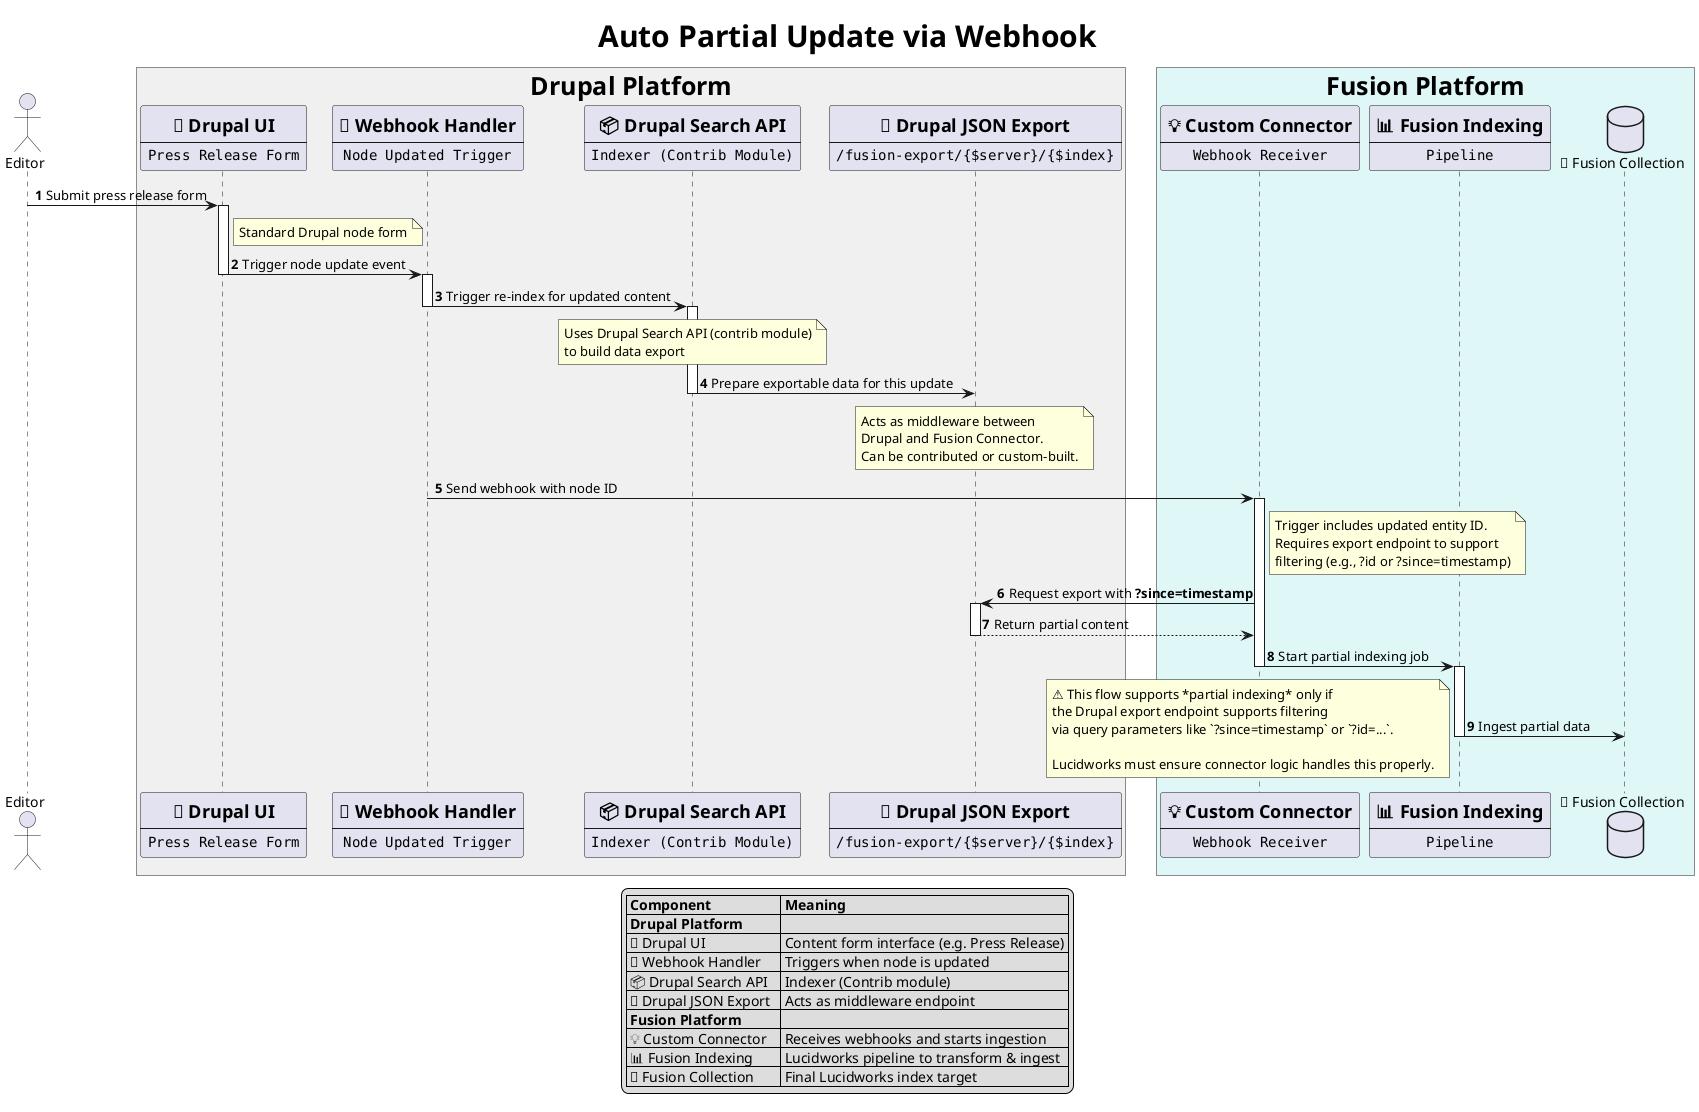 @startuml

/' 
@id: ING-005
@file: ING-005--custom-auto-webhook.puml
@title: Auto Partial Update via Webhook
@type: sequence
@description: Shows how a content editor submits a form in Drupal, which triggers a webhook to Lucidworks to perform partial indexing.
@related: ING-004, ING-006

🛠 Auto Partial Update via Webhook

Scenario:
1. A content editor submits a press release form in Drupal UI.
2. Drupal triggers a node update event, which the webhook handler listens for.
3. The system reindexes the updated content using the Drupal Search API.
4. Drupal JSON Export prepares the exportable payload.
5. A webhook is sent to Lucidworks with the updated entity ID.
6. Lucidworks fetches the updated data using ?since=timestamp or ?id=
7. Fusion indexing pipeline starts and ingests the partial data into the Fusion Collection.

Requirements:
• Use actor for Editor.
• Use participants for Drupal UI, Webhook Handler, Drupal Search API, Drupal JSON Export, Custom Connector, Indexing Pipeline, and Fusion Collection.
• Highlight Search API as a contrib module.
• Mention that JSON Export can be custom or contributed.
• Emphasize that partial indexing requires query param support.
• Style via `<style>` block for consistency.
'/

<style>
  title {
    FontSize 30
  }
  box {
    FontSize 25
    .drupalPlatform {
      BackgroundColor #F0F0F0
    }
    .fusionPlatform {
      BackgroundColor #E0F7F7
    }
  }
</style>

title Auto Partial Update via Webhook

autonumber

actor Editor

box "Drupal Platform" <<drupalPlatform>>
  participant DrupalUI [
    =📝 Drupal UI
    ----
    ""Press Release Form""
  ]
  participant WebhookHandler [
    =🧠 Webhook Handler
    ----
    ""Node Updated Trigger""
  ]
  participant SearchAPI [
    =📦 Drupal Search API
    ----
    ""Indexer (Contrib Module)""
  ]
  participant DrupalExport [
    =🔄 Drupal JSON Export
    ----
    ""/fusion-export/{$server}/{$index}""
  ]
end box

box "Fusion Platform" <<fusionPlatform>>
  participant CustomConnector [
    =💡 Custom Connector
    ----
    ""Webhook Receiver""
  ]
  participant IndexingPipeline [
    =📊 Fusion Indexing
    ----
    ""Pipeline""
  ]
  database "📂 Fusion Collection" as FusionCollection
end box

Editor -> DrupalUI: Submit press release form
note right of DrupalUI: Standard Drupal node form
activate DrupalUI
DrupalUI -> WebhookHandler: Trigger node update event
deactivate DrupalUI

activate WebhookHandler
WebhookHandler -> SearchAPI: Trigger re-index for updated content
deactivate WebhookHandler

activate SearchAPI
note over SearchAPI
  Uses Drupal Search API (contrib module)
  to build data export
end note
SearchAPI -> DrupalExport: Prepare exportable data for this update
deactivate SearchAPI

note over DrupalExport
  Acts as middleware between
  Drupal and Fusion Connector.
  Can be contributed or custom-built.
end note

WebhookHandler -> CustomConnector: Send webhook with node ID

activate CustomConnector
note right of CustomConnector
  Trigger includes updated entity ID.
  Requires export endpoint to support
  filtering (e.g., ?id or ?since=timestamp)
end note

CustomConnector -> DrupalExport: Request export with **?since=timestamp**
activate DrupalExport
DrupalExport --> CustomConnector: Return partial content
deactivate DrupalExport

CustomConnector -> IndexingPipeline: Start partial indexing job
deactivate CustomConnector

activate IndexingPipeline
IndexingPipeline -> FusionCollection: Ingest partial data
deactivate IndexingPipeline

note bottom
  ⚠️ This flow supports *partial indexing* only if
  the Drupal export endpoint supports filtering
  via query parameters like `?since=timestamp` or `?id=...`.

  Lucidworks must ensure connector logic handles this properly.
end note

legend bottom
|= Component             |= Meaning |
| **Drupal Platform**    ||
| 📝 Drupal UI           | Content form interface (e.g. Press Release) |
| 🧠 Webhook Handler     | Triggers when node is updated |
| 📦 Drupal Search API   | Indexer (Contrib module) |
| 🔄 Drupal JSON Export  | Acts as middleware endpoint |
| **Fusion Platform**    ||
| 💡 Custom Connector    | Receives webhooks and starts ingestion |
| 📊 Fusion Indexing     | Lucidworks pipeline to transform & ingest |
| 📂 Fusion Collection   | Final Lucidworks index target |
endlegend

@enduml